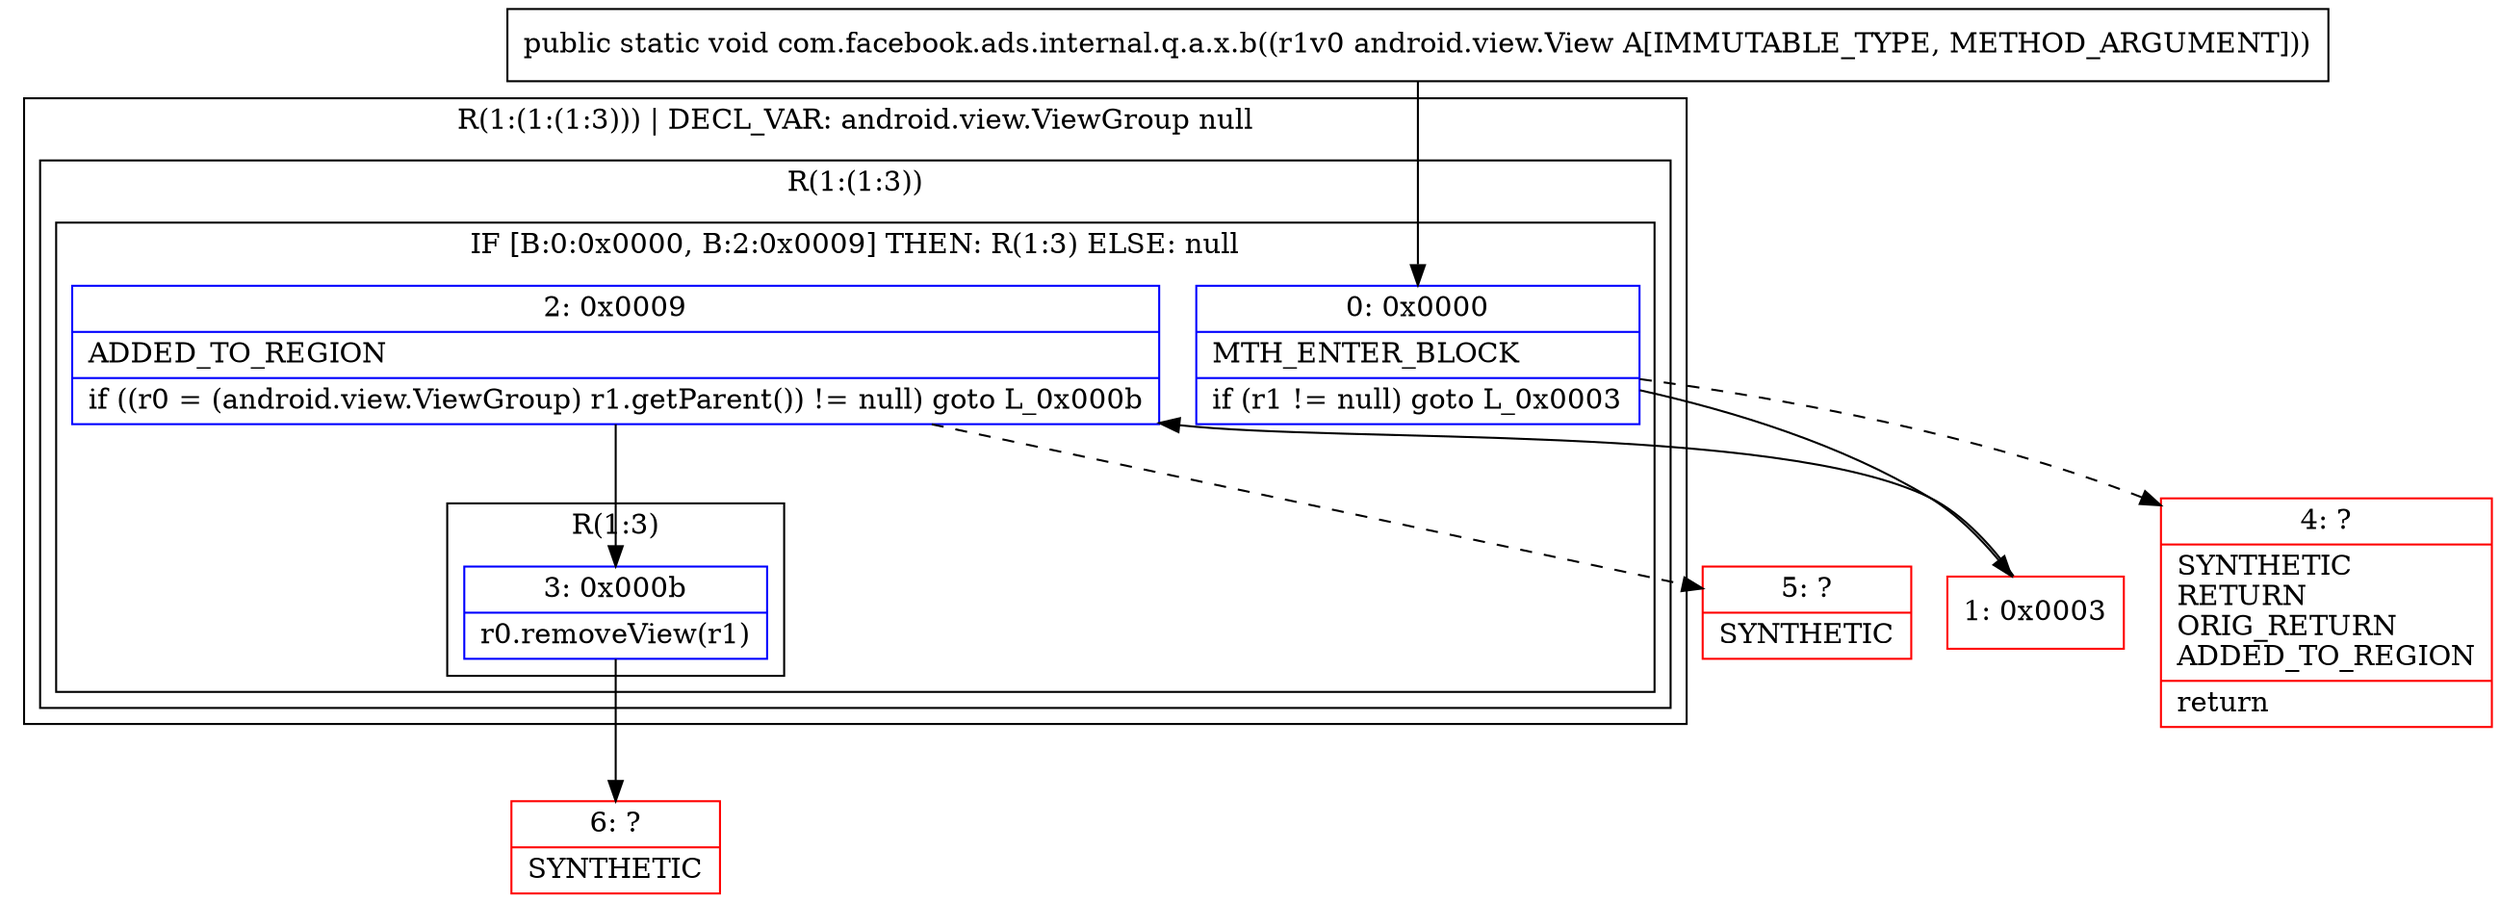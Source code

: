 digraph "CFG forcom.facebook.ads.internal.q.a.x.b(Landroid\/view\/View;)V" {
subgraph cluster_Region_1210876710 {
label = "R(1:(1:(1:3))) | DECL_VAR: android.view.ViewGroup null\l";
node [shape=record,color=blue];
subgraph cluster_Region_1418602543 {
label = "R(1:(1:3))";
node [shape=record,color=blue];
subgraph cluster_IfRegion_1497182800 {
label = "IF [B:0:0x0000, B:2:0x0009] THEN: R(1:3) ELSE: null";
node [shape=record,color=blue];
Node_0 [shape=record,label="{0\:\ 0x0000|MTH_ENTER_BLOCK\l|if (r1 != null) goto L_0x0003\l}"];
Node_2 [shape=record,label="{2\:\ 0x0009|ADDED_TO_REGION\l|if ((r0 = (android.view.ViewGroup) r1.getParent()) != null) goto L_0x000b\l}"];
subgraph cluster_Region_853494160 {
label = "R(1:3)";
node [shape=record,color=blue];
Node_3 [shape=record,label="{3\:\ 0x000b|r0.removeView(r1)\l}"];
}
}
}
}
Node_1 [shape=record,color=red,label="{1\:\ 0x0003}"];
Node_4 [shape=record,color=red,label="{4\:\ ?|SYNTHETIC\lRETURN\lORIG_RETURN\lADDED_TO_REGION\l|return\l}"];
Node_5 [shape=record,color=red,label="{5\:\ ?|SYNTHETIC\l}"];
Node_6 [shape=record,color=red,label="{6\:\ ?|SYNTHETIC\l}"];
MethodNode[shape=record,label="{public static void com.facebook.ads.internal.q.a.x.b((r1v0 android.view.View A[IMMUTABLE_TYPE, METHOD_ARGUMENT])) }"];
MethodNode -> Node_0;
Node_0 -> Node_1;
Node_0 -> Node_4[style=dashed];
Node_2 -> Node_3;
Node_2 -> Node_5[style=dashed];
Node_3 -> Node_6;
Node_1 -> Node_2;
}

